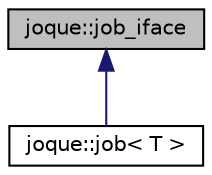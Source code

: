 digraph "joque::job_iface"
{
 // LATEX_PDF_SIZE
  edge [fontname="Helvetica",fontsize="10",labelfontname="Helvetica",labelfontsize="10"];
  node [fontname="Helvetica",fontsize="10",shape=record];
  Node1 [label="joque::job_iface",height=0.2,width=0.4,color="black", fillcolor="grey75", style="filled", fontcolor="black",tooltip="Job interface used by task and execution."];
  Node1 -> Node2 [dir="back",color="midnightblue",fontsize="10",style="solid",fontname="Helvetica"];
  Node2 [label="joque::job\< T \>",height=0.2,width=0.4,color="black", fillcolor="white", style="filled",URL="$structjoque_1_1job.html",tooltip="Implementation of job interface, storing the specific job type that shall be used."];
}
